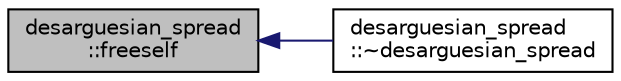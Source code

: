 digraph "desarguesian_spread::freeself"
{
  edge [fontname="Helvetica",fontsize="10",labelfontname="Helvetica",labelfontsize="10"];
  node [fontname="Helvetica",fontsize="10",shape=record];
  rankdir="LR";
  Node68 [label="desarguesian_spread\l::freeself",height=0.2,width=0.4,color="black", fillcolor="grey75", style="filled", fontcolor="black"];
  Node68 -> Node69 [dir="back",color="midnightblue",fontsize="10",style="solid",fontname="Helvetica"];
  Node69 [label="desarguesian_spread\l::~desarguesian_spread",height=0.2,width=0.4,color="black", fillcolor="white", style="filled",URL="$d4/d86/classdesarguesian__spread.html#a3b5240d9f81e5732a1b15fb2f61c86b0"];
}
